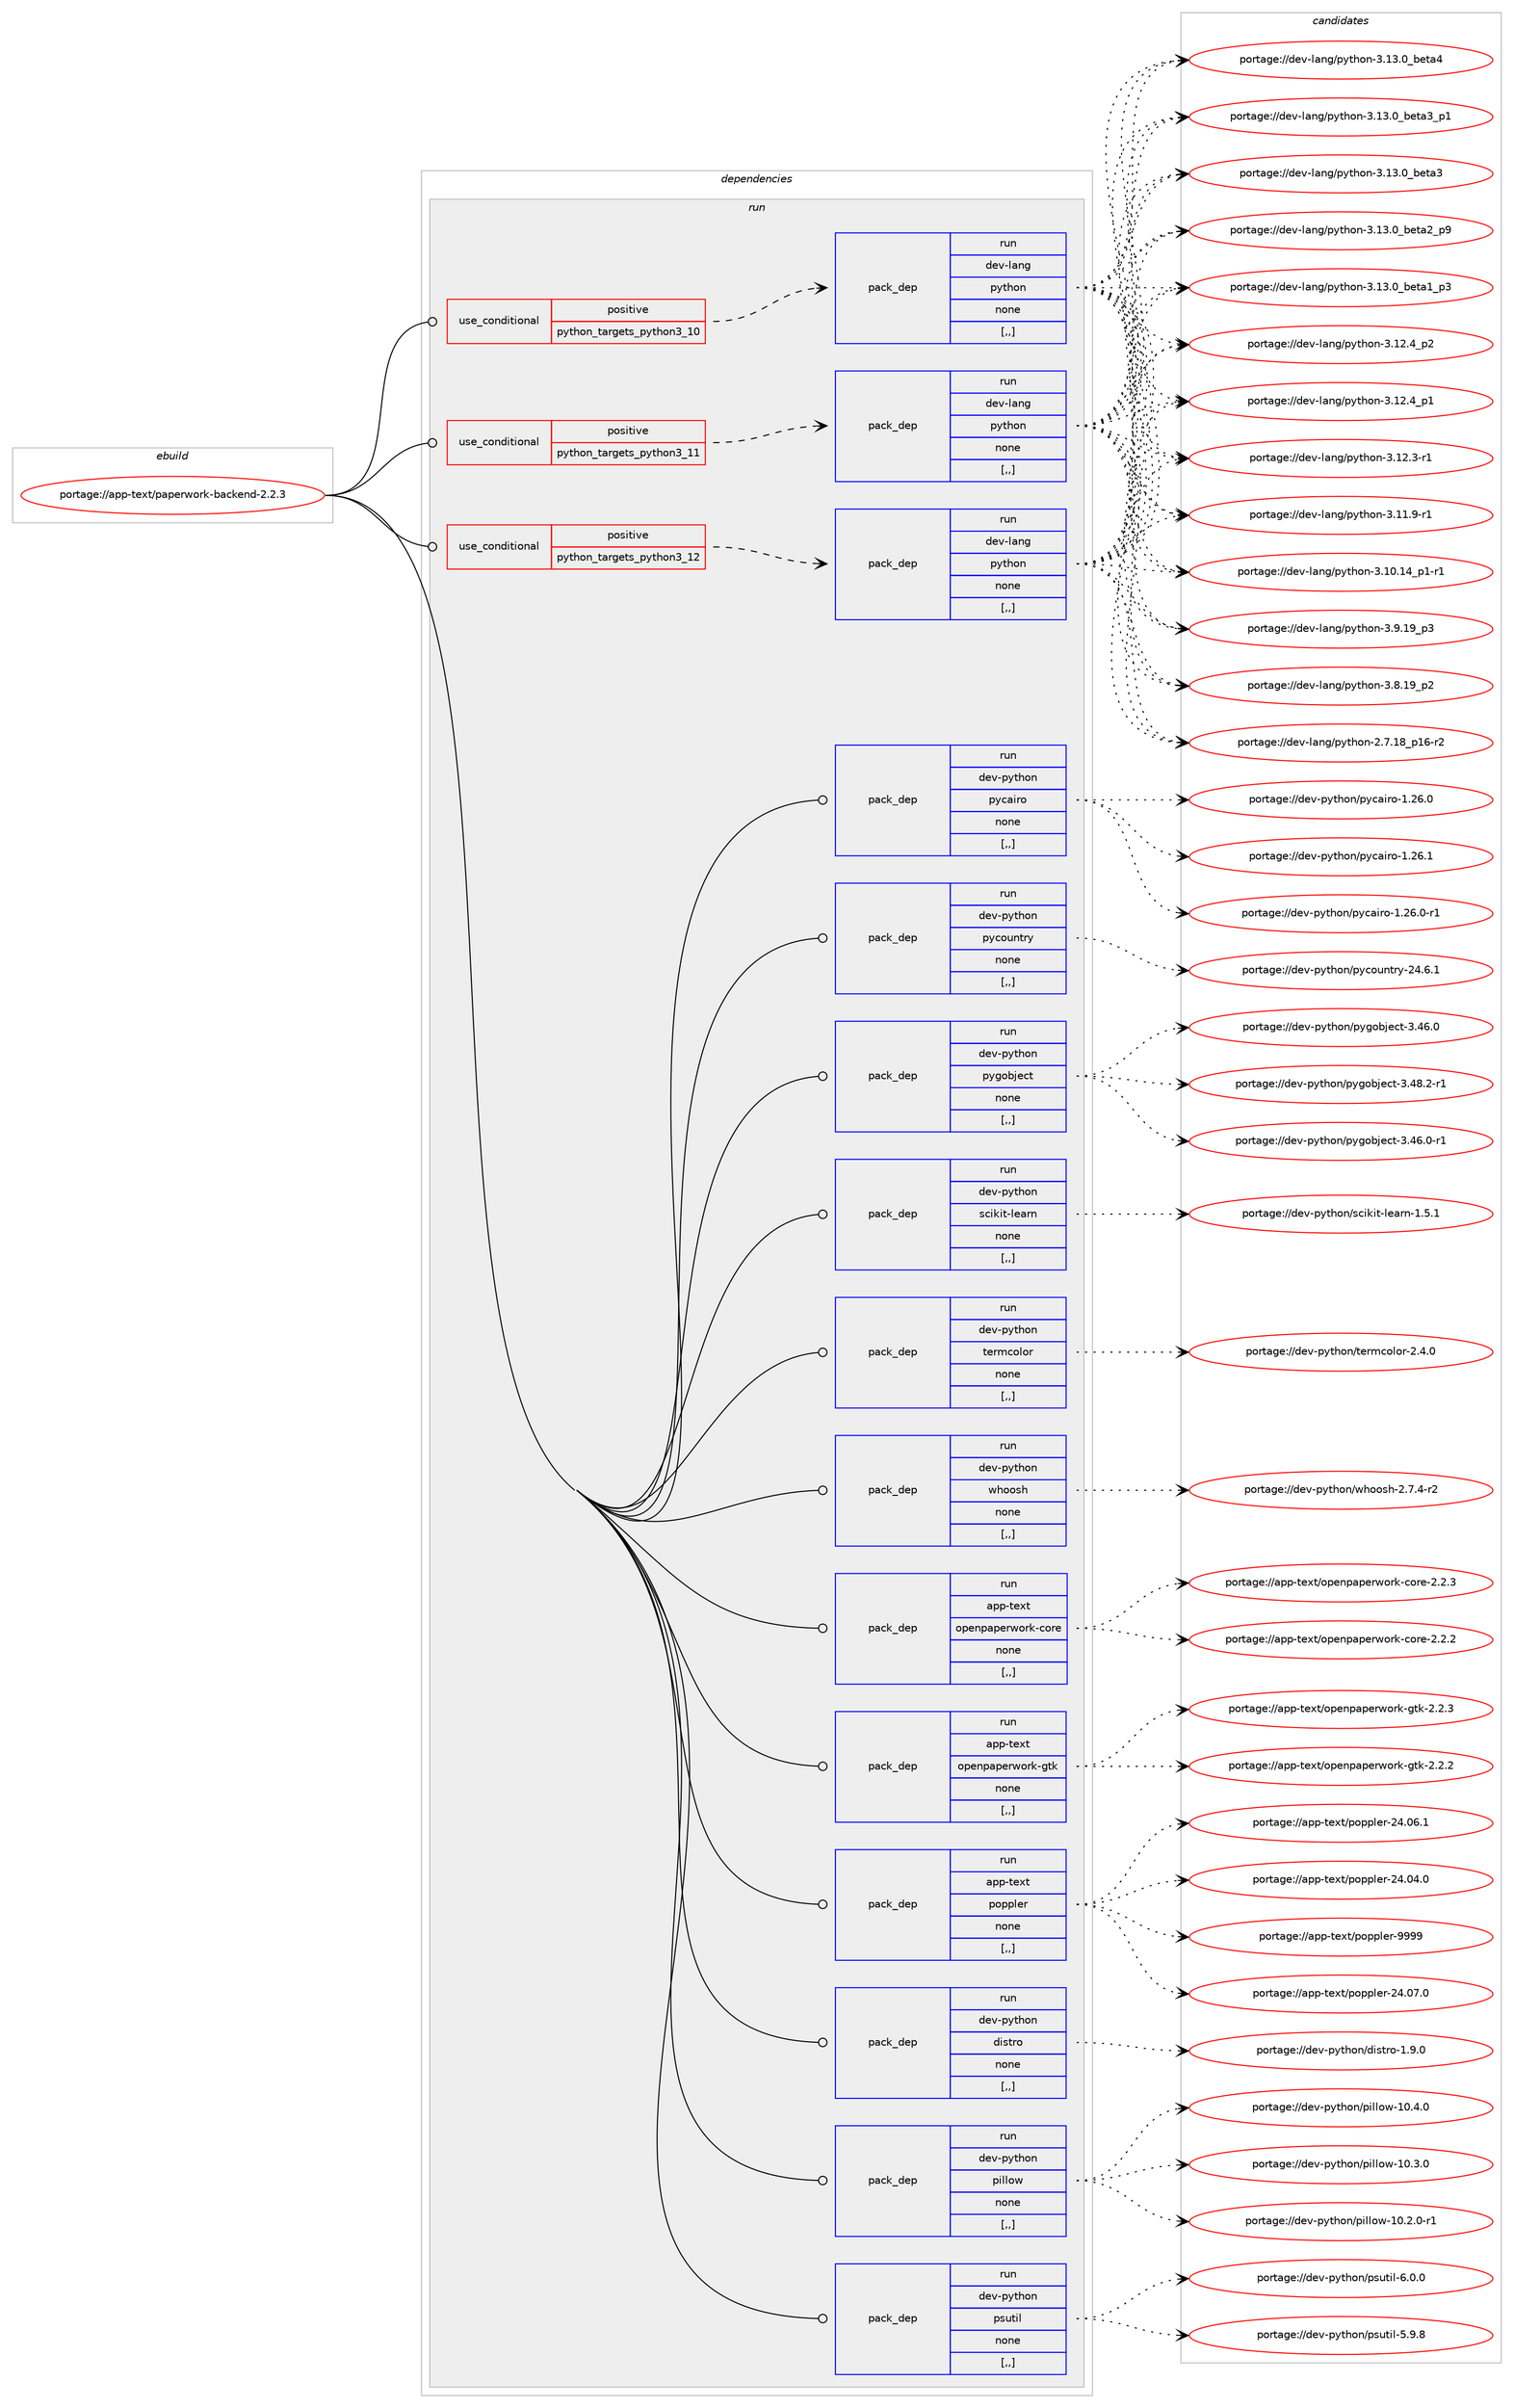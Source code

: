 digraph prolog {

# *************
# Graph options
# *************

newrank=true;
concentrate=true;
compound=true;
graph [rankdir=LR,fontname=Helvetica,fontsize=10,ranksep=1.5];#, ranksep=2.5, nodesep=0.2];
edge  [arrowhead=vee];
node  [fontname=Helvetica,fontsize=10];

# **********
# The ebuild
# **********

subgraph cluster_leftcol {
color=gray;
label=<<i>ebuild</i>>;
id [label="portage://app-text/paperwork-backend-2.2.3", color=red, width=4, href="../app-text/paperwork-backend-2.2.3.svg"];
}

# ****************
# The dependencies
# ****************

subgraph cluster_midcol {
color=gray;
label=<<i>dependencies</i>>;
subgraph cluster_compile {
fillcolor="#eeeeee";
style=filled;
label=<<i>compile</i>>;
}
subgraph cluster_compileandrun {
fillcolor="#eeeeee";
style=filled;
label=<<i>compile and run</i>>;
}
subgraph cluster_run {
fillcolor="#eeeeee";
style=filled;
label=<<i>run</i>>;
subgraph cond15534 {
dependency58150 [label=<<TABLE BORDER="0" CELLBORDER="1" CELLSPACING="0" CELLPADDING="4"><TR><TD ROWSPAN="3" CELLPADDING="10">use_conditional</TD></TR><TR><TD>positive</TD></TR><TR><TD>python_targets_python3_10</TD></TR></TABLE>>, shape=none, color=red];
subgraph pack42105 {
dependency58151 [label=<<TABLE BORDER="0" CELLBORDER="1" CELLSPACING="0" CELLPADDING="4" WIDTH="220"><TR><TD ROWSPAN="6" CELLPADDING="30">pack_dep</TD></TR><TR><TD WIDTH="110">run</TD></TR><TR><TD>dev-lang</TD></TR><TR><TD>python</TD></TR><TR><TD>none</TD></TR><TR><TD>[,,]</TD></TR></TABLE>>, shape=none, color=blue];
}
dependency58150:e -> dependency58151:w [weight=20,style="dashed",arrowhead="vee"];
}
id:e -> dependency58150:w [weight=20,style="solid",arrowhead="odot"];
subgraph cond15535 {
dependency58152 [label=<<TABLE BORDER="0" CELLBORDER="1" CELLSPACING="0" CELLPADDING="4"><TR><TD ROWSPAN="3" CELLPADDING="10">use_conditional</TD></TR><TR><TD>positive</TD></TR><TR><TD>python_targets_python3_11</TD></TR></TABLE>>, shape=none, color=red];
subgraph pack42106 {
dependency58153 [label=<<TABLE BORDER="0" CELLBORDER="1" CELLSPACING="0" CELLPADDING="4" WIDTH="220"><TR><TD ROWSPAN="6" CELLPADDING="30">pack_dep</TD></TR><TR><TD WIDTH="110">run</TD></TR><TR><TD>dev-lang</TD></TR><TR><TD>python</TD></TR><TR><TD>none</TD></TR><TR><TD>[,,]</TD></TR></TABLE>>, shape=none, color=blue];
}
dependency58152:e -> dependency58153:w [weight=20,style="dashed",arrowhead="vee"];
}
id:e -> dependency58152:w [weight=20,style="solid",arrowhead="odot"];
subgraph cond15536 {
dependency58154 [label=<<TABLE BORDER="0" CELLBORDER="1" CELLSPACING="0" CELLPADDING="4"><TR><TD ROWSPAN="3" CELLPADDING="10">use_conditional</TD></TR><TR><TD>positive</TD></TR><TR><TD>python_targets_python3_12</TD></TR></TABLE>>, shape=none, color=red];
subgraph pack42107 {
dependency58155 [label=<<TABLE BORDER="0" CELLBORDER="1" CELLSPACING="0" CELLPADDING="4" WIDTH="220"><TR><TD ROWSPAN="6" CELLPADDING="30">pack_dep</TD></TR><TR><TD WIDTH="110">run</TD></TR><TR><TD>dev-lang</TD></TR><TR><TD>python</TD></TR><TR><TD>none</TD></TR><TR><TD>[,,]</TD></TR></TABLE>>, shape=none, color=blue];
}
dependency58154:e -> dependency58155:w [weight=20,style="dashed",arrowhead="vee"];
}
id:e -> dependency58154:w [weight=20,style="solid",arrowhead="odot"];
subgraph pack42108 {
dependency58156 [label=<<TABLE BORDER="0" CELLBORDER="1" CELLSPACING="0" CELLPADDING="4" WIDTH="220"><TR><TD ROWSPAN="6" CELLPADDING="30">pack_dep</TD></TR><TR><TD WIDTH="110">run</TD></TR><TR><TD>app-text</TD></TR><TR><TD>openpaperwork-core</TD></TR><TR><TD>none</TD></TR><TR><TD>[,,]</TD></TR></TABLE>>, shape=none, color=blue];
}
id:e -> dependency58156:w [weight=20,style="solid",arrowhead="odot"];
subgraph pack42109 {
dependency58157 [label=<<TABLE BORDER="0" CELLBORDER="1" CELLSPACING="0" CELLPADDING="4" WIDTH="220"><TR><TD ROWSPAN="6" CELLPADDING="30">pack_dep</TD></TR><TR><TD WIDTH="110">run</TD></TR><TR><TD>app-text</TD></TR><TR><TD>openpaperwork-gtk</TD></TR><TR><TD>none</TD></TR><TR><TD>[,,]</TD></TR></TABLE>>, shape=none, color=blue];
}
id:e -> dependency58157:w [weight=20,style="solid",arrowhead="odot"];
subgraph pack42110 {
dependency58158 [label=<<TABLE BORDER="0" CELLBORDER="1" CELLSPACING="0" CELLPADDING="4" WIDTH="220"><TR><TD ROWSPAN="6" CELLPADDING="30">pack_dep</TD></TR><TR><TD WIDTH="110">run</TD></TR><TR><TD>app-text</TD></TR><TR><TD>poppler</TD></TR><TR><TD>none</TD></TR><TR><TD>[,,]</TD></TR></TABLE>>, shape=none, color=blue];
}
id:e -> dependency58158:w [weight=20,style="solid",arrowhead="odot"];
subgraph pack42111 {
dependency58159 [label=<<TABLE BORDER="0" CELLBORDER="1" CELLSPACING="0" CELLPADDING="4" WIDTH="220"><TR><TD ROWSPAN="6" CELLPADDING="30">pack_dep</TD></TR><TR><TD WIDTH="110">run</TD></TR><TR><TD>dev-python</TD></TR><TR><TD>distro</TD></TR><TR><TD>none</TD></TR><TR><TD>[,,]</TD></TR></TABLE>>, shape=none, color=blue];
}
id:e -> dependency58159:w [weight=20,style="solid",arrowhead="odot"];
subgraph pack42112 {
dependency58160 [label=<<TABLE BORDER="0" CELLBORDER="1" CELLSPACING="0" CELLPADDING="4" WIDTH="220"><TR><TD ROWSPAN="6" CELLPADDING="30">pack_dep</TD></TR><TR><TD WIDTH="110">run</TD></TR><TR><TD>dev-python</TD></TR><TR><TD>pillow</TD></TR><TR><TD>none</TD></TR><TR><TD>[,,]</TD></TR></TABLE>>, shape=none, color=blue];
}
id:e -> dependency58160:w [weight=20,style="solid",arrowhead="odot"];
subgraph pack42113 {
dependency58161 [label=<<TABLE BORDER="0" CELLBORDER="1" CELLSPACING="0" CELLPADDING="4" WIDTH="220"><TR><TD ROWSPAN="6" CELLPADDING="30">pack_dep</TD></TR><TR><TD WIDTH="110">run</TD></TR><TR><TD>dev-python</TD></TR><TR><TD>psutil</TD></TR><TR><TD>none</TD></TR><TR><TD>[,,]</TD></TR></TABLE>>, shape=none, color=blue];
}
id:e -> dependency58161:w [weight=20,style="solid",arrowhead="odot"];
subgraph pack42114 {
dependency58162 [label=<<TABLE BORDER="0" CELLBORDER="1" CELLSPACING="0" CELLPADDING="4" WIDTH="220"><TR><TD ROWSPAN="6" CELLPADDING="30">pack_dep</TD></TR><TR><TD WIDTH="110">run</TD></TR><TR><TD>dev-python</TD></TR><TR><TD>pycairo</TD></TR><TR><TD>none</TD></TR><TR><TD>[,,]</TD></TR></TABLE>>, shape=none, color=blue];
}
id:e -> dependency58162:w [weight=20,style="solid",arrowhead="odot"];
subgraph pack42115 {
dependency58163 [label=<<TABLE BORDER="0" CELLBORDER="1" CELLSPACING="0" CELLPADDING="4" WIDTH="220"><TR><TD ROWSPAN="6" CELLPADDING="30">pack_dep</TD></TR><TR><TD WIDTH="110">run</TD></TR><TR><TD>dev-python</TD></TR><TR><TD>pycountry</TD></TR><TR><TD>none</TD></TR><TR><TD>[,,]</TD></TR></TABLE>>, shape=none, color=blue];
}
id:e -> dependency58163:w [weight=20,style="solid",arrowhead="odot"];
subgraph pack42116 {
dependency58164 [label=<<TABLE BORDER="0" CELLBORDER="1" CELLSPACING="0" CELLPADDING="4" WIDTH="220"><TR><TD ROWSPAN="6" CELLPADDING="30">pack_dep</TD></TR><TR><TD WIDTH="110">run</TD></TR><TR><TD>dev-python</TD></TR><TR><TD>pygobject</TD></TR><TR><TD>none</TD></TR><TR><TD>[,,]</TD></TR></TABLE>>, shape=none, color=blue];
}
id:e -> dependency58164:w [weight=20,style="solid",arrowhead="odot"];
subgraph pack42117 {
dependency58165 [label=<<TABLE BORDER="0" CELLBORDER="1" CELLSPACING="0" CELLPADDING="4" WIDTH="220"><TR><TD ROWSPAN="6" CELLPADDING="30">pack_dep</TD></TR><TR><TD WIDTH="110">run</TD></TR><TR><TD>dev-python</TD></TR><TR><TD>scikit-learn</TD></TR><TR><TD>none</TD></TR><TR><TD>[,,]</TD></TR></TABLE>>, shape=none, color=blue];
}
id:e -> dependency58165:w [weight=20,style="solid",arrowhead="odot"];
subgraph pack42118 {
dependency58166 [label=<<TABLE BORDER="0" CELLBORDER="1" CELLSPACING="0" CELLPADDING="4" WIDTH="220"><TR><TD ROWSPAN="6" CELLPADDING="30">pack_dep</TD></TR><TR><TD WIDTH="110">run</TD></TR><TR><TD>dev-python</TD></TR><TR><TD>termcolor</TD></TR><TR><TD>none</TD></TR><TR><TD>[,,]</TD></TR></TABLE>>, shape=none, color=blue];
}
id:e -> dependency58166:w [weight=20,style="solid",arrowhead="odot"];
subgraph pack42119 {
dependency58167 [label=<<TABLE BORDER="0" CELLBORDER="1" CELLSPACING="0" CELLPADDING="4" WIDTH="220"><TR><TD ROWSPAN="6" CELLPADDING="30">pack_dep</TD></TR><TR><TD WIDTH="110">run</TD></TR><TR><TD>dev-python</TD></TR><TR><TD>whoosh</TD></TR><TR><TD>none</TD></TR><TR><TD>[,,]</TD></TR></TABLE>>, shape=none, color=blue];
}
id:e -> dependency58167:w [weight=20,style="solid",arrowhead="odot"];
}
}

# **************
# The candidates
# **************

subgraph cluster_choices {
rank=same;
color=gray;
label=<<i>candidates</i>>;

subgraph choice42105 {
color=black;
nodesep=1;
choice1001011184510897110103471121211161041111104551464951464895981011169752 [label="portage://dev-lang/python-3.13.0_beta4", color=red, width=4,href="../dev-lang/python-3.13.0_beta4.svg"];
choice10010111845108971101034711212111610411111045514649514648959810111697519511249 [label="portage://dev-lang/python-3.13.0_beta3_p1", color=red, width=4,href="../dev-lang/python-3.13.0_beta3_p1.svg"];
choice1001011184510897110103471121211161041111104551464951464895981011169751 [label="portage://dev-lang/python-3.13.0_beta3", color=red, width=4,href="../dev-lang/python-3.13.0_beta3.svg"];
choice10010111845108971101034711212111610411111045514649514648959810111697509511257 [label="portage://dev-lang/python-3.13.0_beta2_p9", color=red, width=4,href="../dev-lang/python-3.13.0_beta2_p9.svg"];
choice10010111845108971101034711212111610411111045514649514648959810111697499511251 [label="portage://dev-lang/python-3.13.0_beta1_p3", color=red, width=4,href="../dev-lang/python-3.13.0_beta1_p3.svg"];
choice100101118451089711010347112121116104111110455146495046529511250 [label="portage://dev-lang/python-3.12.4_p2", color=red, width=4,href="../dev-lang/python-3.12.4_p2.svg"];
choice100101118451089711010347112121116104111110455146495046529511249 [label="portage://dev-lang/python-3.12.4_p1", color=red, width=4,href="../dev-lang/python-3.12.4_p1.svg"];
choice100101118451089711010347112121116104111110455146495046514511449 [label="portage://dev-lang/python-3.12.3-r1", color=red, width=4,href="../dev-lang/python-3.12.3-r1.svg"];
choice100101118451089711010347112121116104111110455146494946574511449 [label="portage://dev-lang/python-3.11.9-r1", color=red, width=4,href="../dev-lang/python-3.11.9-r1.svg"];
choice100101118451089711010347112121116104111110455146494846495295112494511449 [label="portage://dev-lang/python-3.10.14_p1-r1", color=red, width=4,href="../dev-lang/python-3.10.14_p1-r1.svg"];
choice100101118451089711010347112121116104111110455146574649579511251 [label="portage://dev-lang/python-3.9.19_p3", color=red, width=4,href="../dev-lang/python-3.9.19_p3.svg"];
choice100101118451089711010347112121116104111110455146564649579511250 [label="portage://dev-lang/python-3.8.19_p2", color=red, width=4,href="../dev-lang/python-3.8.19_p2.svg"];
choice100101118451089711010347112121116104111110455046554649569511249544511450 [label="portage://dev-lang/python-2.7.18_p16-r2", color=red, width=4,href="../dev-lang/python-2.7.18_p16-r2.svg"];
dependency58151:e -> choice1001011184510897110103471121211161041111104551464951464895981011169752:w [style=dotted,weight="100"];
dependency58151:e -> choice10010111845108971101034711212111610411111045514649514648959810111697519511249:w [style=dotted,weight="100"];
dependency58151:e -> choice1001011184510897110103471121211161041111104551464951464895981011169751:w [style=dotted,weight="100"];
dependency58151:e -> choice10010111845108971101034711212111610411111045514649514648959810111697509511257:w [style=dotted,weight="100"];
dependency58151:e -> choice10010111845108971101034711212111610411111045514649514648959810111697499511251:w [style=dotted,weight="100"];
dependency58151:e -> choice100101118451089711010347112121116104111110455146495046529511250:w [style=dotted,weight="100"];
dependency58151:e -> choice100101118451089711010347112121116104111110455146495046529511249:w [style=dotted,weight="100"];
dependency58151:e -> choice100101118451089711010347112121116104111110455146495046514511449:w [style=dotted,weight="100"];
dependency58151:e -> choice100101118451089711010347112121116104111110455146494946574511449:w [style=dotted,weight="100"];
dependency58151:e -> choice100101118451089711010347112121116104111110455146494846495295112494511449:w [style=dotted,weight="100"];
dependency58151:e -> choice100101118451089711010347112121116104111110455146574649579511251:w [style=dotted,weight="100"];
dependency58151:e -> choice100101118451089711010347112121116104111110455146564649579511250:w [style=dotted,weight="100"];
dependency58151:e -> choice100101118451089711010347112121116104111110455046554649569511249544511450:w [style=dotted,weight="100"];
}
subgraph choice42106 {
color=black;
nodesep=1;
choice1001011184510897110103471121211161041111104551464951464895981011169752 [label="portage://dev-lang/python-3.13.0_beta4", color=red, width=4,href="../dev-lang/python-3.13.0_beta4.svg"];
choice10010111845108971101034711212111610411111045514649514648959810111697519511249 [label="portage://dev-lang/python-3.13.0_beta3_p1", color=red, width=4,href="../dev-lang/python-3.13.0_beta3_p1.svg"];
choice1001011184510897110103471121211161041111104551464951464895981011169751 [label="portage://dev-lang/python-3.13.0_beta3", color=red, width=4,href="../dev-lang/python-3.13.0_beta3.svg"];
choice10010111845108971101034711212111610411111045514649514648959810111697509511257 [label="portage://dev-lang/python-3.13.0_beta2_p9", color=red, width=4,href="../dev-lang/python-3.13.0_beta2_p9.svg"];
choice10010111845108971101034711212111610411111045514649514648959810111697499511251 [label="portage://dev-lang/python-3.13.0_beta1_p3", color=red, width=4,href="../dev-lang/python-3.13.0_beta1_p3.svg"];
choice100101118451089711010347112121116104111110455146495046529511250 [label="portage://dev-lang/python-3.12.4_p2", color=red, width=4,href="../dev-lang/python-3.12.4_p2.svg"];
choice100101118451089711010347112121116104111110455146495046529511249 [label="portage://dev-lang/python-3.12.4_p1", color=red, width=4,href="../dev-lang/python-3.12.4_p1.svg"];
choice100101118451089711010347112121116104111110455146495046514511449 [label="portage://dev-lang/python-3.12.3-r1", color=red, width=4,href="../dev-lang/python-3.12.3-r1.svg"];
choice100101118451089711010347112121116104111110455146494946574511449 [label="portage://dev-lang/python-3.11.9-r1", color=red, width=4,href="../dev-lang/python-3.11.9-r1.svg"];
choice100101118451089711010347112121116104111110455146494846495295112494511449 [label="portage://dev-lang/python-3.10.14_p1-r1", color=red, width=4,href="../dev-lang/python-3.10.14_p1-r1.svg"];
choice100101118451089711010347112121116104111110455146574649579511251 [label="portage://dev-lang/python-3.9.19_p3", color=red, width=4,href="../dev-lang/python-3.9.19_p3.svg"];
choice100101118451089711010347112121116104111110455146564649579511250 [label="portage://dev-lang/python-3.8.19_p2", color=red, width=4,href="../dev-lang/python-3.8.19_p2.svg"];
choice100101118451089711010347112121116104111110455046554649569511249544511450 [label="portage://dev-lang/python-2.7.18_p16-r2", color=red, width=4,href="../dev-lang/python-2.7.18_p16-r2.svg"];
dependency58153:e -> choice1001011184510897110103471121211161041111104551464951464895981011169752:w [style=dotted,weight="100"];
dependency58153:e -> choice10010111845108971101034711212111610411111045514649514648959810111697519511249:w [style=dotted,weight="100"];
dependency58153:e -> choice1001011184510897110103471121211161041111104551464951464895981011169751:w [style=dotted,weight="100"];
dependency58153:e -> choice10010111845108971101034711212111610411111045514649514648959810111697509511257:w [style=dotted,weight="100"];
dependency58153:e -> choice10010111845108971101034711212111610411111045514649514648959810111697499511251:w [style=dotted,weight="100"];
dependency58153:e -> choice100101118451089711010347112121116104111110455146495046529511250:w [style=dotted,weight="100"];
dependency58153:e -> choice100101118451089711010347112121116104111110455146495046529511249:w [style=dotted,weight="100"];
dependency58153:e -> choice100101118451089711010347112121116104111110455146495046514511449:w [style=dotted,weight="100"];
dependency58153:e -> choice100101118451089711010347112121116104111110455146494946574511449:w [style=dotted,weight="100"];
dependency58153:e -> choice100101118451089711010347112121116104111110455146494846495295112494511449:w [style=dotted,weight="100"];
dependency58153:e -> choice100101118451089711010347112121116104111110455146574649579511251:w [style=dotted,weight="100"];
dependency58153:e -> choice100101118451089711010347112121116104111110455146564649579511250:w [style=dotted,weight="100"];
dependency58153:e -> choice100101118451089711010347112121116104111110455046554649569511249544511450:w [style=dotted,weight="100"];
}
subgraph choice42107 {
color=black;
nodesep=1;
choice1001011184510897110103471121211161041111104551464951464895981011169752 [label="portage://dev-lang/python-3.13.0_beta4", color=red, width=4,href="../dev-lang/python-3.13.0_beta4.svg"];
choice10010111845108971101034711212111610411111045514649514648959810111697519511249 [label="portage://dev-lang/python-3.13.0_beta3_p1", color=red, width=4,href="../dev-lang/python-3.13.0_beta3_p1.svg"];
choice1001011184510897110103471121211161041111104551464951464895981011169751 [label="portage://dev-lang/python-3.13.0_beta3", color=red, width=4,href="../dev-lang/python-3.13.0_beta3.svg"];
choice10010111845108971101034711212111610411111045514649514648959810111697509511257 [label="portage://dev-lang/python-3.13.0_beta2_p9", color=red, width=4,href="../dev-lang/python-3.13.0_beta2_p9.svg"];
choice10010111845108971101034711212111610411111045514649514648959810111697499511251 [label="portage://dev-lang/python-3.13.0_beta1_p3", color=red, width=4,href="../dev-lang/python-3.13.0_beta1_p3.svg"];
choice100101118451089711010347112121116104111110455146495046529511250 [label="portage://dev-lang/python-3.12.4_p2", color=red, width=4,href="../dev-lang/python-3.12.4_p2.svg"];
choice100101118451089711010347112121116104111110455146495046529511249 [label="portage://dev-lang/python-3.12.4_p1", color=red, width=4,href="../dev-lang/python-3.12.4_p1.svg"];
choice100101118451089711010347112121116104111110455146495046514511449 [label="portage://dev-lang/python-3.12.3-r1", color=red, width=4,href="../dev-lang/python-3.12.3-r1.svg"];
choice100101118451089711010347112121116104111110455146494946574511449 [label="portage://dev-lang/python-3.11.9-r1", color=red, width=4,href="../dev-lang/python-3.11.9-r1.svg"];
choice100101118451089711010347112121116104111110455146494846495295112494511449 [label="portage://dev-lang/python-3.10.14_p1-r1", color=red, width=4,href="../dev-lang/python-3.10.14_p1-r1.svg"];
choice100101118451089711010347112121116104111110455146574649579511251 [label="portage://dev-lang/python-3.9.19_p3", color=red, width=4,href="../dev-lang/python-3.9.19_p3.svg"];
choice100101118451089711010347112121116104111110455146564649579511250 [label="portage://dev-lang/python-3.8.19_p2", color=red, width=4,href="../dev-lang/python-3.8.19_p2.svg"];
choice100101118451089711010347112121116104111110455046554649569511249544511450 [label="portage://dev-lang/python-2.7.18_p16-r2", color=red, width=4,href="../dev-lang/python-2.7.18_p16-r2.svg"];
dependency58155:e -> choice1001011184510897110103471121211161041111104551464951464895981011169752:w [style=dotted,weight="100"];
dependency58155:e -> choice10010111845108971101034711212111610411111045514649514648959810111697519511249:w [style=dotted,weight="100"];
dependency58155:e -> choice1001011184510897110103471121211161041111104551464951464895981011169751:w [style=dotted,weight="100"];
dependency58155:e -> choice10010111845108971101034711212111610411111045514649514648959810111697509511257:w [style=dotted,weight="100"];
dependency58155:e -> choice10010111845108971101034711212111610411111045514649514648959810111697499511251:w [style=dotted,weight="100"];
dependency58155:e -> choice100101118451089711010347112121116104111110455146495046529511250:w [style=dotted,weight="100"];
dependency58155:e -> choice100101118451089711010347112121116104111110455146495046529511249:w [style=dotted,weight="100"];
dependency58155:e -> choice100101118451089711010347112121116104111110455146495046514511449:w [style=dotted,weight="100"];
dependency58155:e -> choice100101118451089711010347112121116104111110455146494946574511449:w [style=dotted,weight="100"];
dependency58155:e -> choice100101118451089711010347112121116104111110455146494846495295112494511449:w [style=dotted,weight="100"];
dependency58155:e -> choice100101118451089711010347112121116104111110455146574649579511251:w [style=dotted,weight="100"];
dependency58155:e -> choice100101118451089711010347112121116104111110455146564649579511250:w [style=dotted,weight="100"];
dependency58155:e -> choice100101118451089711010347112121116104111110455046554649569511249544511450:w [style=dotted,weight="100"];
}
subgraph choice42108 {
color=black;
nodesep=1;
choice971121124511610112011647111112101110112971121011141191111141074599111114101455046504651 [label="portage://app-text/openpaperwork-core-2.2.3", color=red, width=4,href="../app-text/openpaperwork-core-2.2.3.svg"];
choice971121124511610112011647111112101110112971121011141191111141074599111114101455046504650 [label="portage://app-text/openpaperwork-core-2.2.2", color=red, width=4,href="../app-text/openpaperwork-core-2.2.2.svg"];
dependency58156:e -> choice971121124511610112011647111112101110112971121011141191111141074599111114101455046504651:w [style=dotted,weight="100"];
dependency58156:e -> choice971121124511610112011647111112101110112971121011141191111141074599111114101455046504650:w [style=dotted,weight="100"];
}
subgraph choice42109 {
color=black;
nodesep=1;
choice9711211245116101120116471111121011101129711210111411911111410745103116107455046504651 [label="portage://app-text/openpaperwork-gtk-2.2.3", color=red, width=4,href="../app-text/openpaperwork-gtk-2.2.3.svg"];
choice9711211245116101120116471111121011101129711210111411911111410745103116107455046504650 [label="portage://app-text/openpaperwork-gtk-2.2.2", color=red, width=4,href="../app-text/openpaperwork-gtk-2.2.2.svg"];
dependency58157:e -> choice9711211245116101120116471111121011101129711210111411911111410745103116107455046504651:w [style=dotted,weight="100"];
dependency58157:e -> choice9711211245116101120116471111121011101129711210111411911111410745103116107455046504650:w [style=dotted,weight="100"];
}
subgraph choice42110 {
color=black;
nodesep=1;
choice9711211245116101120116471121111121121081011144557575757 [label="portage://app-text/poppler-9999", color=red, width=4,href="../app-text/poppler-9999.svg"];
choice9711211245116101120116471121111121121081011144550524648554648 [label="portage://app-text/poppler-24.07.0", color=red, width=4,href="../app-text/poppler-24.07.0.svg"];
choice9711211245116101120116471121111121121081011144550524648544649 [label="portage://app-text/poppler-24.06.1", color=red, width=4,href="../app-text/poppler-24.06.1.svg"];
choice9711211245116101120116471121111121121081011144550524648524648 [label="portage://app-text/poppler-24.04.0", color=red, width=4,href="../app-text/poppler-24.04.0.svg"];
dependency58158:e -> choice9711211245116101120116471121111121121081011144557575757:w [style=dotted,weight="100"];
dependency58158:e -> choice9711211245116101120116471121111121121081011144550524648554648:w [style=dotted,weight="100"];
dependency58158:e -> choice9711211245116101120116471121111121121081011144550524648544649:w [style=dotted,weight="100"];
dependency58158:e -> choice9711211245116101120116471121111121121081011144550524648524648:w [style=dotted,weight="100"];
}
subgraph choice42111 {
color=black;
nodesep=1;
choice1001011184511212111610411111047100105115116114111454946574648 [label="portage://dev-python/distro-1.9.0", color=red, width=4,href="../dev-python/distro-1.9.0.svg"];
dependency58159:e -> choice1001011184511212111610411111047100105115116114111454946574648:w [style=dotted,weight="100"];
}
subgraph choice42112 {
color=black;
nodesep=1;
choice100101118451121211161041111104711210510810811111945494846524648 [label="portage://dev-python/pillow-10.4.0", color=red, width=4,href="../dev-python/pillow-10.4.0.svg"];
choice100101118451121211161041111104711210510810811111945494846514648 [label="portage://dev-python/pillow-10.3.0", color=red, width=4,href="../dev-python/pillow-10.3.0.svg"];
choice1001011184511212111610411111047112105108108111119454948465046484511449 [label="portage://dev-python/pillow-10.2.0-r1", color=red, width=4,href="../dev-python/pillow-10.2.0-r1.svg"];
dependency58160:e -> choice100101118451121211161041111104711210510810811111945494846524648:w [style=dotted,weight="100"];
dependency58160:e -> choice100101118451121211161041111104711210510810811111945494846514648:w [style=dotted,weight="100"];
dependency58160:e -> choice1001011184511212111610411111047112105108108111119454948465046484511449:w [style=dotted,weight="100"];
}
subgraph choice42113 {
color=black;
nodesep=1;
choice1001011184511212111610411111047112115117116105108455446484648 [label="portage://dev-python/psutil-6.0.0", color=red, width=4,href="../dev-python/psutil-6.0.0.svg"];
choice1001011184511212111610411111047112115117116105108455346574656 [label="portage://dev-python/psutil-5.9.8", color=red, width=4,href="../dev-python/psutil-5.9.8.svg"];
dependency58161:e -> choice1001011184511212111610411111047112115117116105108455446484648:w [style=dotted,weight="100"];
dependency58161:e -> choice1001011184511212111610411111047112115117116105108455346574656:w [style=dotted,weight="100"];
}
subgraph choice42114 {
color=black;
nodesep=1;
choice1001011184511212111610411111047112121999710511411145494650544649 [label="portage://dev-python/pycairo-1.26.1", color=red, width=4,href="../dev-python/pycairo-1.26.1.svg"];
choice10010111845112121116104111110471121219997105114111454946505446484511449 [label="portage://dev-python/pycairo-1.26.0-r1", color=red, width=4,href="../dev-python/pycairo-1.26.0-r1.svg"];
choice1001011184511212111610411111047112121999710511411145494650544648 [label="portage://dev-python/pycairo-1.26.0", color=red, width=4,href="../dev-python/pycairo-1.26.0.svg"];
dependency58162:e -> choice1001011184511212111610411111047112121999710511411145494650544649:w [style=dotted,weight="100"];
dependency58162:e -> choice10010111845112121116104111110471121219997105114111454946505446484511449:w [style=dotted,weight="100"];
dependency58162:e -> choice1001011184511212111610411111047112121999710511411145494650544648:w [style=dotted,weight="100"];
}
subgraph choice42115 {
color=black;
nodesep=1;
choice10010111845112121116104111110471121219911111711011611412145505246544649 [label="portage://dev-python/pycountry-24.6.1", color=red, width=4,href="../dev-python/pycountry-24.6.1.svg"];
dependency58163:e -> choice10010111845112121116104111110471121219911111711011611412145505246544649:w [style=dotted,weight="100"];
}
subgraph choice42116 {
color=black;
nodesep=1;
choice10010111845112121116104111110471121211031119810610199116455146525646504511449 [label="portage://dev-python/pygobject-3.48.2-r1", color=red, width=4,href="../dev-python/pygobject-3.48.2-r1.svg"];
choice10010111845112121116104111110471121211031119810610199116455146525446484511449 [label="portage://dev-python/pygobject-3.46.0-r1", color=red, width=4,href="../dev-python/pygobject-3.46.0-r1.svg"];
choice1001011184511212111610411111047112121103111981061019911645514652544648 [label="portage://dev-python/pygobject-3.46.0", color=red, width=4,href="../dev-python/pygobject-3.46.0.svg"];
dependency58164:e -> choice10010111845112121116104111110471121211031119810610199116455146525646504511449:w [style=dotted,weight="100"];
dependency58164:e -> choice10010111845112121116104111110471121211031119810610199116455146525446484511449:w [style=dotted,weight="100"];
dependency58164:e -> choice1001011184511212111610411111047112121103111981061019911645514652544648:w [style=dotted,weight="100"];
}
subgraph choice42117 {
color=black;
nodesep=1;
choice1001011184511212111610411111047115991051071051164510810197114110454946534649 [label="portage://dev-python/scikit-learn-1.5.1", color=red, width=4,href="../dev-python/scikit-learn-1.5.1.svg"];
dependency58165:e -> choice1001011184511212111610411111047115991051071051164510810197114110454946534649:w [style=dotted,weight="100"];
}
subgraph choice42118 {
color=black;
nodesep=1;
choice100101118451121211161041111104711610111410999111108111114455046524648 [label="portage://dev-python/termcolor-2.4.0", color=red, width=4,href="../dev-python/termcolor-2.4.0.svg"];
dependency58166:e -> choice100101118451121211161041111104711610111410999111108111114455046524648:w [style=dotted,weight="100"];
}
subgraph choice42119 {
color=black;
nodesep=1;
choice10010111845112121116104111110471191041111111151044550465546524511450 [label="portage://dev-python/whoosh-2.7.4-r2", color=red, width=4,href="../dev-python/whoosh-2.7.4-r2.svg"];
dependency58167:e -> choice10010111845112121116104111110471191041111111151044550465546524511450:w [style=dotted,weight="100"];
}
}

}
